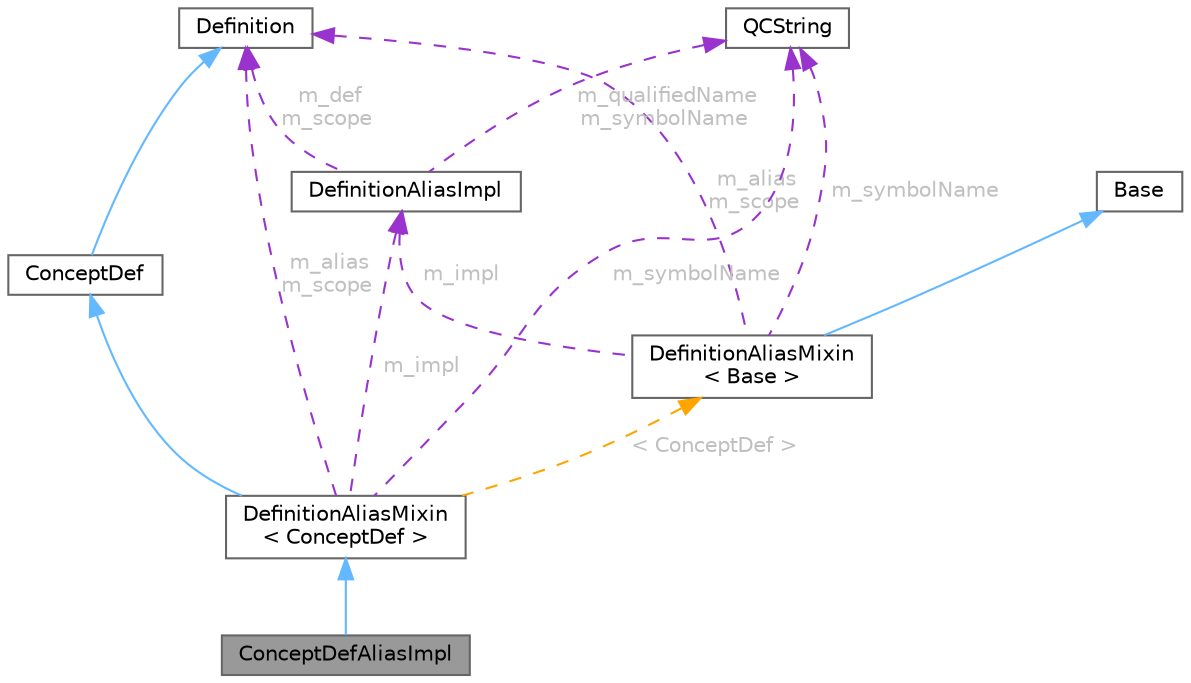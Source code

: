 digraph "ConceptDefAliasImpl"
{
 // INTERACTIVE_SVG=YES
 // LATEX_PDF_SIZE
  bgcolor="transparent";
  edge [fontname=Helvetica,fontsize=10,labelfontname=Helvetica,labelfontsize=10];
  node [fontname=Helvetica,fontsize=10,shape=box,height=0.2,width=0.4];
  Node1 [label="ConceptDefAliasImpl",height=0.2,width=0.4,color="gray40", fillcolor="grey60", style="filled", fontcolor="black",tooltip=" "];
  Node2 -> Node1 [dir="back",color="steelblue1",style="solid"];
  Node2 [label="DefinitionAliasMixin\l\< ConceptDef \>",height=0.2,width=0.4,color="gray40", fillcolor="white", style="filled",URL="$d8/d83/class_definition_alias_mixin.html",tooltip=" "];
  Node3 -> Node2 [dir="back",color="steelblue1",style="solid"];
  Node3 [label="ConceptDef",height=0.2,width=0.4,color="gray40", fillcolor="white", style="filled",URL="$d6/d8d/class_concept_def.html",tooltip=" "];
  Node4 -> Node3 [dir="back",color="steelblue1",style="solid"];
  Node4 [label="Definition",height=0.2,width=0.4,color="gray40", fillcolor="white", style="filled",URL="$d5/dcc/class_definition.html",tooltip="The common base class of all entity definitions found in the sources."];
  Node5 -> Node2 [dir="back",color="darkorchid3",style="dashed",label=" m_impl",fontcolor="grey" ];
  Node5 [label="DefinitionAliasImpl",height=0.2,width=0.4,color="gray40", fillcolor="white", style="filled",URL="$d0/d58/class_definition_alias_impl.html",tooltip=" "];
  Node4 -> Node5 [dir="back",color="darkorchid3",style="dashed",label=" m_def\nm_scope",fontcolor="grey" ];
  Node6 -> Node5 [dir="back",color="darkorchid3",style="dashed",label=" m_qualifiedName\nm_symbolName",fontcolor="grey" ];
  Node6 [label="QCString",height=0.2,width=0.4,color="gray40", fillcolor="white", style="filled",URL="$d9/d45/class_q_c_string.html",tooltip="This is an alternative implementation of QCString."];
  Node4 -> Node2 [dir="back",color="darkorchid3",style="dashed",label=" m_alias\nm_scope",fontcolor="grey" ];
  Node6 -> Node2 [dir="back",color="darkorchid3",style="dashed",label=" m_symbolName",fontcolor="grey" ];
  Node7 -> Node2 [dir="back",color="orange",style="dashed",label=" \< ConceptDef \>",fontcolor="grey" ];
  Node7 [label="DefinitionAliasMixin\l\< Base \>",height=0.2,width=0.4,color="gray40", fillcolor="white", style="filled",URL="$d8/d83/class_definition_alias_mixin.html",tooltip=" "];
  Node8 -> Node7 [dir="back",color="steelblue1",style="solid"];
  Node8 [label="Base",height=0.2,width=0.4,color="gray40", fillcolor="white", style="filled",tooltip=" "];
  Node5 -> Node7 [dir="back",color="darkorchid3",style="dashed",label=" m_impl",fontcolor="grey" ];
  Node4 -> Node7 [dir="back",color="darkorchid3",style="dashed",label=" m_alias\nm_scope",fontcolor="grey" ];
  Node6 -> Node7 [dir="back",color="darkorchid3",style="dashed",label=" m_symbolName",fontcolor="grey" ];
}
